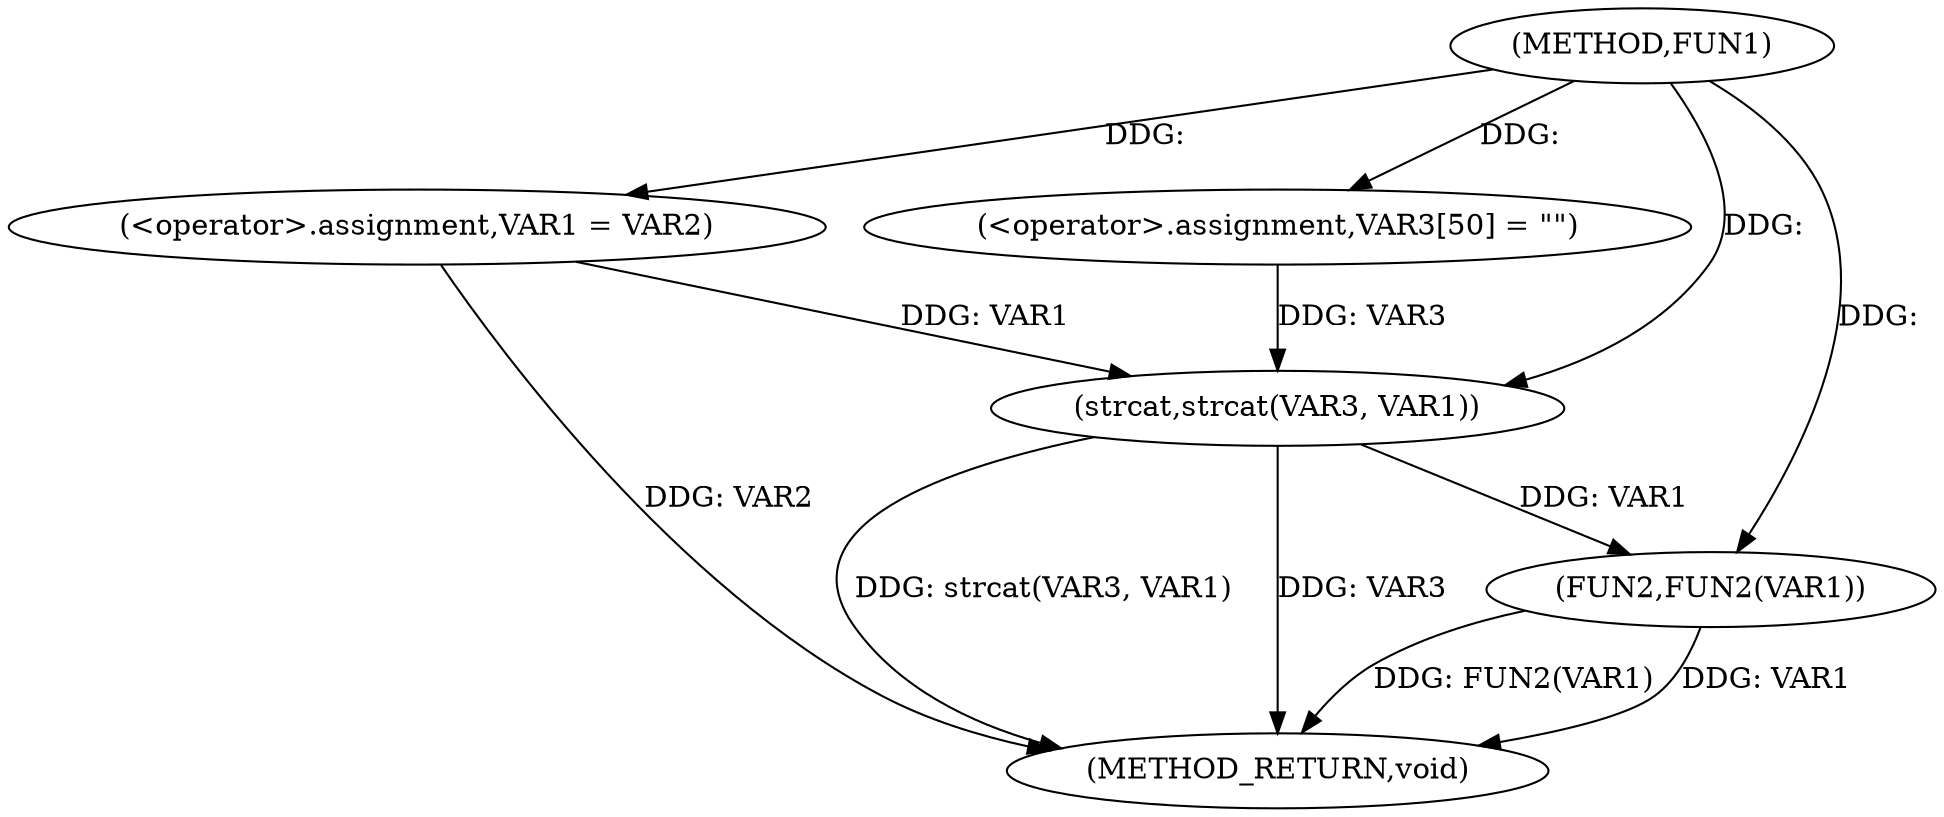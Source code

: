digraph FUN1 {  
"1000100" [label = "(METHOD,FUN1)" ]
"1000117" [label = "(METHOD_RETURN,void)" ]
"1000104" [label = "(<operator>.assignment,VAR1 = VAR2)" ]
"1000109" [label = "(<operator>.assignment,VAR3[50] = \"\")" ]
"1000112" [label = "(strcat,strcat(VAR3, VAR1))" ]
"1000115" [label = "(FUN2,FUN2(VAR1))" ]
  "1000115" -> "1000117"  [ label = "DDG: FUN2(VAR1)"] 
  "1000112" -> "1000117"  [ label = "DDG: strcat(VAR3, VAR1)"] 
  "1000112" -> "1000117"  [ label = "DDG: VAR3"] 
  "1000115" -> "1000117"  [ label = "DDG: VAR1"] 
  "1000104" -> "1000117"  [ label = "DDG: VAR2"] 
  "1000100" -> "1000104"  [ label = "DDG: "] 
  "1000100" -> "1000109"  [ label = "DDG: "] 
  "1000109" -> "1000112"  [ label = "DDG: VAR3"] 
  "1000100" -> "1000112"  [ label = "DDG: "] 
  "1000104" -> "1000112"  [ label = "DDG: VAR1"] 
  "1000112" -> "1000115"  [ label = "DDG: VAR1"] 
  "1000100" -> "1000115"  [ label = "DDG: "] 
}
